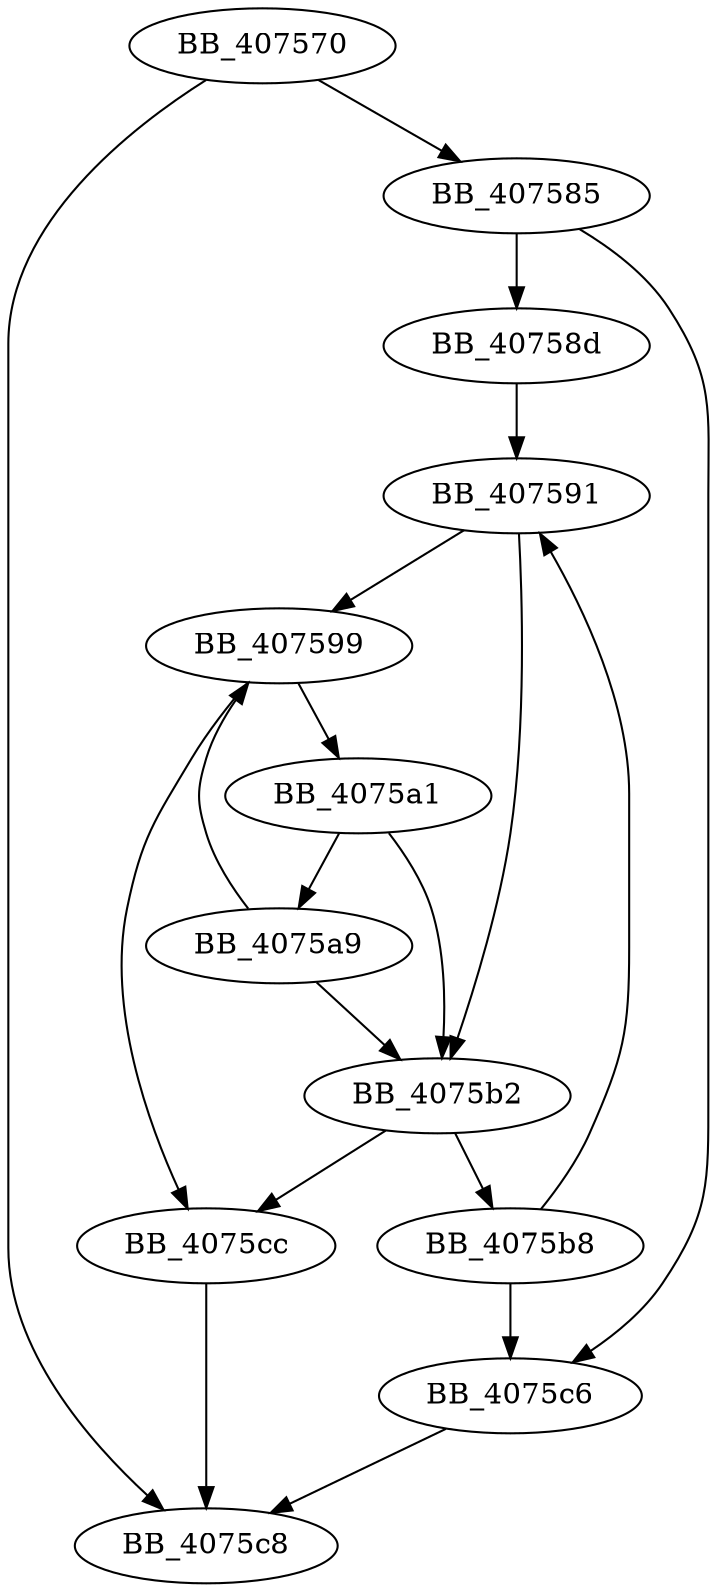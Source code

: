 DiGraph _wcsstr{
BB_407570->BB_407585
BB_407570->BB_4075c8
BB_407585->BB_40758d
BB_407585->BB_4075c6
BB_40758d->BB_407591
BB_407591->BB_407599
BB_407591->BB_4075b2
BB_407599->BB_4075a1
BB_407599->BB_4075cc
BB_4075a1->BB_4075a9
BB_4075a1->BB_4075b2
BB_4075a9->BB_407599
BB_4075a9->BB_4075b2
BB_4075b2->BB_4075b8
BB_4075b2->BB_4075cc
BB_4075b8->BB_407591
BB_4075b8->BB_4075c6
BB_4075c6->BB_4075c8
BB_4075cc->BB_4075c8
}
